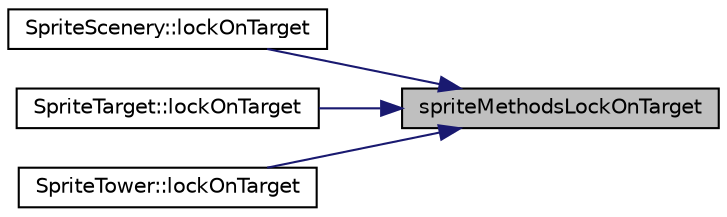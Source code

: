 digraph "spriteMethodsLockOnTarget"
{
 // LATEX_PDF_SIZE
  edge [fontname="Helvetica",fontsize="10",labelfontname="Helvetica",labelfontsize="10"];
  node [fontname="Helvetica",fontsize="10",shape=record];
  rankdir="RL";
  Node1 [label="spriteMethodsLockOnTarget",height=0.2,width=0.4,color="black", fillcolor="grey75", style="filled", fontcolor="black",tooltip=" "];
  Node1 -> Node2 [dir="back",color="midnightblue",fontsize="10",style="solid"];
  Node2 [label="SpriteScenery::lockOnTarget",height=0.2,width=0.4,color="black", fillcolor="white", style="filled",URL="$class_sprite_scenery.html#a483895053223f72b050a783df372e2e2",tooltip=" "];
  Node1 -> Node3 [dir="back",color="midnightblue",fontsize="10",style="solid"];
  Node3 [label="SpriteTarget::lockOnTarget",height=0.2,width=0.4,color="black", fillcolor="white", style="filled",URL="$class_sprite_target.html#aa854ab5529d65d438475803142c5f32e",tooltip=" "];
  Node1 -> Node4 [dir="back",color="midnightblue",fontsize="10",style="solid"];
  Node4 [label="SpriteTower::lockOnTarget",height=0.2,width=0.4,color="black", fillcolor="white", style="filled",URL="$class_sprite_tower.html#ad81f1d7245999348aae4c6c465587327",tooltip=" "];
}
